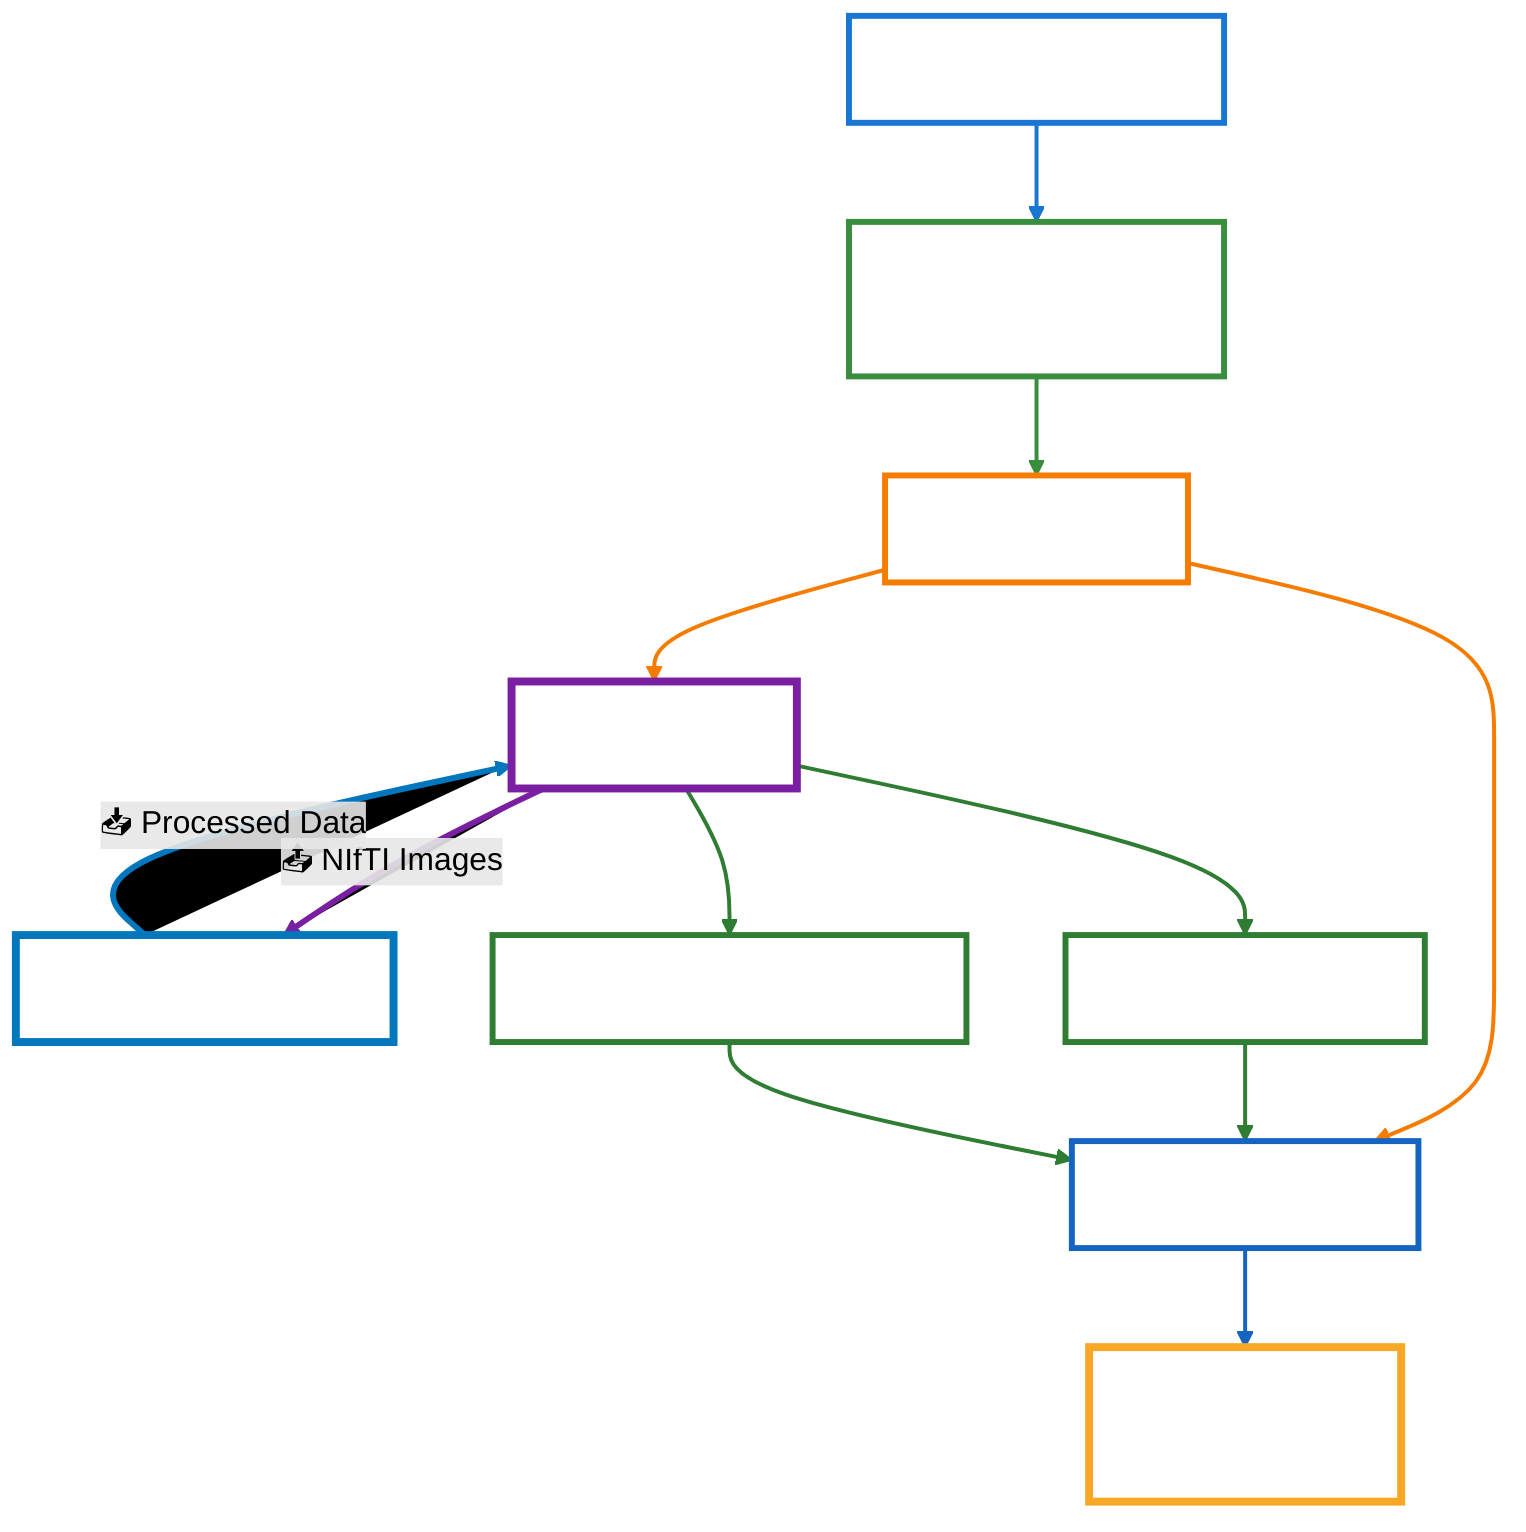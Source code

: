 graph TD
    A["📁 DICOM Images"] --> B["🔄 DICOM to NIfTI<br/>Conversion"]
    B --> C["🩻 NIfTI Files"]
    C --> D["🧠 Segment"]
    C --> I["🖥️ Image Server"]
    D -->|"📤 NIfTI Images"| E["⚡ Nvidia Vista-3D"]
    E -->|"📥 Processed Data"| D
    D --> F["🎯 All Voxel Data"]
    D --> G["🔍 Individual Voxel Data"]
    F --> I["🖥️ Image Server"]
    G --> I["🖥️ Image Server"]
    I --> H["👁️ NiiVue 3D<br/>Visualization"]
    
    %% Input/Data nodes - Medical blue theme
    style A fill:transparent,stroke:#1976d2,stroke-width:3px,color:#fff,font-weight:bold
    style B fill:transparent,stroke:#388e3c,stroke-width:3px,color:#fff,font-weight:bold
    style C fill:transparent,stroke:#f57c00,stroke-width:3px,color:#fff,font-weight:bold
    
    %% Processing nodes - Tech purple theme
    style D fill:transparent,stroke:#7b1fa2,stroke-width:4px,color:#fff,font-weight:bold
    style E fill:transparent,stroke:#0277bd,stroke-width:4px,color:#fff,font-weight:bold
    
    %% Output nodes - Success green theme
    style F fill:transparent,stroke:#2e7d32,stroke-width:3px,color:#fff,font-weight:bold
    style G fill:transparent,stroke:#2e7d32,stroke-width:3px,color:#fff,font-weight:bold
    
    %% Image Server - Server blue theme
    style I fill:transparent,stroke:#1565c0,stroke-width:3px,color:#fff,font-weight:bold
    
    %% Final visualization - Premium gold theme
    style H fill:transparent,stroke:#f9a825,stroke-width:4px,color:#fff,font-weight:bold
    
    %% Connection styling
    linkStyle 0 stroke:#1976d2,stroke-width:2px
    linkStyle 1 stroke:#388e3c,stroke-width:2px
    linkStyle 2 stroke:#f57c00,stroke-width:2px
    linkStyle 3 stroke:#f57c00,stroke-width:2px
    linkStyle 4 stroke:#7b1fa2,stroke-width:3px,color:#000,fill:#000
    linkStyle 5 stroke:#0277bd,stroke-width:3px,color:#000,fill:#000
    linkStyle 6 stroke:#2e7d32,stroke-width:2px
    linkStyle 7 stroke:#2e7d32,stroke-width:2px
    linkStyle 8 stroke:#2e7d32,stroke-width:2px
    linkStyle 9 stroke:#2e7d32,stroke-width:2px
    linkStyle 10 stroke:#1565c0,stroke-width:2px